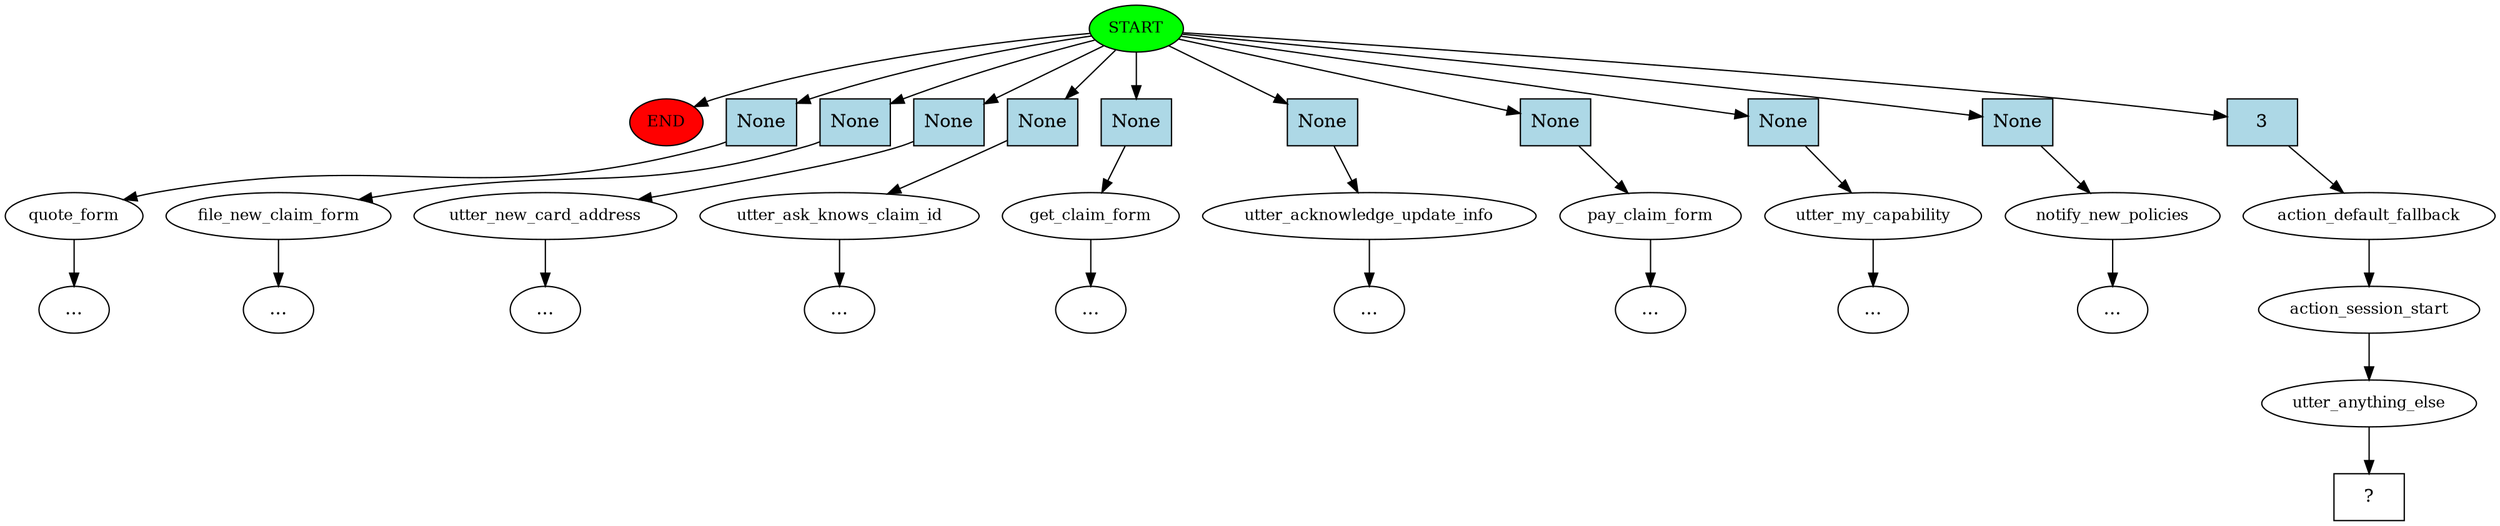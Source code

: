 digraph  {
0 [class="start active", fillcolor=green, fontsize=12, label=START, style=filled];
"-1" [class=end, fillcolor=red, fontsize=12, label=END, style=filled];
1 [class="", fontsize=12, label=quote_form];
"-5" [class=ellipsis, label="..."];
4 [class="", fontsize=12, label=file_new_claim_form];
"-6" [class=ellipsis, label="..."];
5 [class="", fontsize=12, label=utter_new_card_address];
"-8" [class=ellipsis, label="..."];
7 [class="", fontsize=12, label=utter_ask_knows_claim_id];
"-9" [class=ellipsis, label="..."];
8 [class="", fontsize=12, label=get_claim_form];
"-10" [class=ellipsis, label="..."];
9 [class="", fontsize=12, label=utter_acknowledge_update_info];
"-12" [class=ellipsis, label="..."];
11 [class="", fontsize=12, label=pay_claim_form];
"-16" [class=ellipsis, label="..."];
15 [class="", fontsize=12, label=utter_my_capability];
"-17" [class=ellipsis, label="..."];
16 [class="", fontsize=12, label=notify_new_policies];
"-18" [class=ellipsis, label="..."];
17 [class=active, fontsize=12, label=action_default_fallback];
18 [class=active, fontsize=12, label=action_session_start];
19 [class=active, fontsize=12, label=utter_anything_else];
20 [class="intent dashed active", label="  ?  ", shape=rect];
21 [class=intent, fillcolor=lightblue, label=None, shape=rect, style=filled];
22 [class=intent, fillcolor=lightblue, label=None, shape=rect, style=filled];
23 [class=intent, fillcolor=lightblue, label=None, shape=rect, style=filled];
24 [class=intent, fillcolor=lightblue, label=None, shape=rect, style=filled];
25 [class=intent, fillcolor=lightblue, label=None, shape=rect, style=filled];
26 [class=intent, fillcolor=lightblue, label=None, shape=rect, style=filled];
27 [class=intent, fillcolor=lightblue, label=None, shape=rect, style=filled];
28 [class=intent, fillcolor=lightblue, label=None, shape=rect, style=filled];
29 [class=intent, fillcolor=lightblue, label=None, shape=rect, style=filled];
30 [class="intent active", fillcolor=lightblue, label=3, shape=rect, style=filled];
0 -> "-1"  [class="", key=NONE, label=""];
0 -> 21  [class="", key=0];
0 -> 22  [class="", key=0];
0 -> 23  [class="", key=0];
0 -> 24  [class="", key=0];
0 -> 25  [class="", key=0];
0 -> 26  [class="", key=0];
0 -> 27  [class="", key=0];
0 -> 28  [class="", key=0];
0 -> 29  [class="", key=0];
0 -> 30  [class=active, key=0];
1 -> "-5"  [class="", key=NONE, label=""];
4 -> "-6"  [class="", key=NONE, label=""];
5 -> "-8"  [class="", key=NONE, label=""];
7 -> "-9"  [class="", key=NONE, label=""];
8 -> "-10"  [class="", key=NONE, label=""];
9 -> "-12"  [class="", key=NONE, label=""];
11 -> "-16"  [class="", key=NONE, label=""];
15 -> "-17"  [class="", key=NONE, label=""];
16 -> "-18"  [class="", key=NONE, label=""];
17 -> 18  [class=active, key=NONE, label=""];
18 -> 19  [class=active, key=NONE, label=""];
19 -> 20  [class=active, key=NONE, label=""];
21 -> 1  [class="", key=0];
22 -> 4  [class="", key=0];
23 -> 5  [class="", key=0];
24 -> 7  [class="", key=0];
25 -> 8  [class="", key=0];
26 -> 9  [class="", key=0];
27 -> 11  [class="", key=0];
28 -> 15  [class="", key=0];
29 -> 16  [class="", key=0];
30 -> 17  [class=active, key=0];
}

